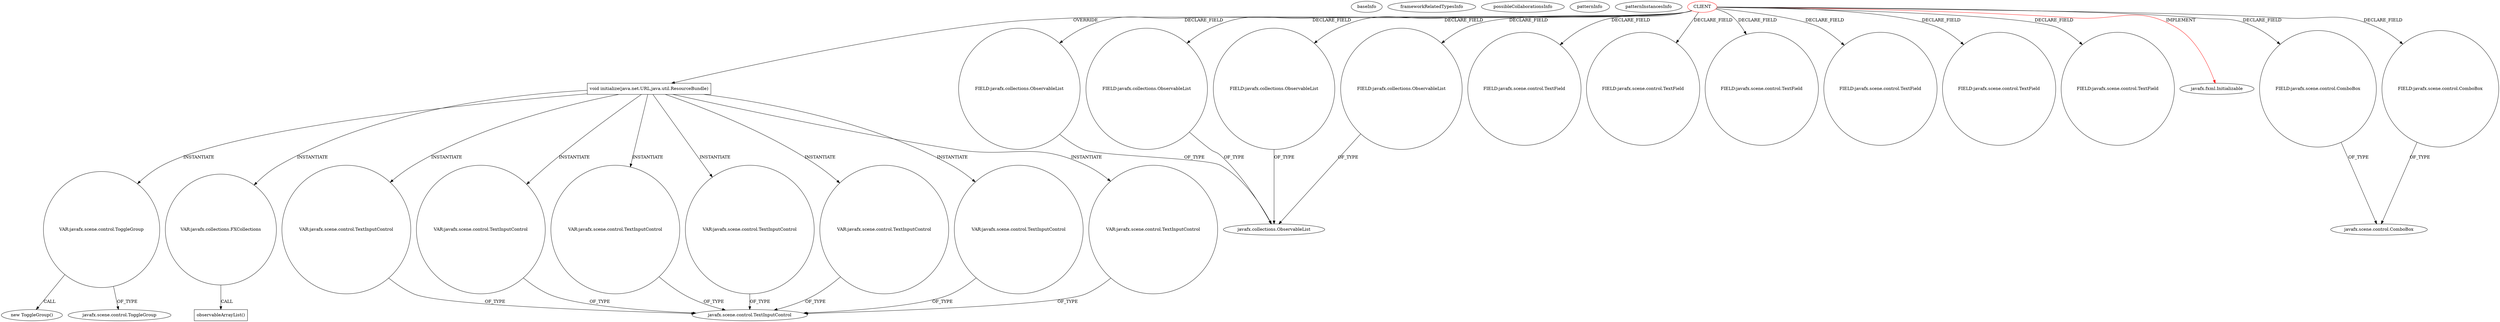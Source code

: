 digraph {
baseInfo[graphId=2540,category="pattern",isAnonymous=false,possibleRelation=false]
frameworkRelatedTypesInfo[0="javafx.fxml.Initializable"]
possibleCollaborationsInfo[]
patternInfo[frequency=2.0,patternRootClient=0]
patternInstancesInfo[0="killjoy64-Scouting~/killjoy64-Scouting/Scouting-master/Robotics Scouting Client/src/org/petoskeypaladins/scouting/client/Controller.java~Controller~3456",1="bianconejo-CEFX~/bianconejo-CEFX/CEFX-master/src/cefx/CECommandeController.java~CECommandeController~2084"]
80[label="new ToggleGroup()",vertexType="CONSTRUCTOR_CALL",isFrameworkType=false]
81[label="VAR:javafx.scene.control.ToggleGroup",vertexType="VARIABLE_EXPRESION",isFrameworkType=false,shape=circle]
76[label="void initialize(java.net.URL,java.util.ResourceBundle)",vertexType="OVERRIDING_METHOD_DECLARATION",isFrameworkType=false,shape=box]
0[label="CLIENT",vertexType="ROOT_CLIENT_CLASS_DECLARATION",isFrameworkType=false,color=red]
83[label="VAR:javafx.collections.FXCollections",vertexType="VARIABLE_EXPRESION",isFrameworkType=false,shape=circle]
46[label="FIELD:javafx.collections.ObservableList",vertexType="FIELD_DECLARATION",isFrameworkType=false,shape=circle]
31[label="javafx.collections.ObservableList",vertexType="FRAMEWORK_INTERFACE_TYPE",isFrameworkType=false]
74[label="FIELD:javafx.collections.ObservableList",vertexType="FIELD_DECLARATION",isFrameworkType=false,shape=circle]
30[label="FIELD:javafx.collections.ObservableList",vertexType="FIELD_DECLARATION",isFrameworkType=false,shape=circle]
42[label="FIELD:javafx.collections.ObservableList",vertexType="FIELD_DECLARATION",isFrameworkType=false,shape=circle]
104[label="VAR:javafx.scene.control.TextInputControl",vertexType="VARIABLE_EXPRESION",isFrameworkType=false,shape=circle]
95[label="VAR:javafx.scene.control.TextInputControl",vertexType="VARIABLE_EXPRESION",isFrameworkType=false,shape=circle]
143[label="VAR:javafx.scene.control.TextInputControl",vertexType="VARIABLE_EXPRESION",isFrameworkType=false,shape=circle]
92[label="VAR:javafx.scene.control.TextInputControl",vertexType="VARIABLE_EXPRESION",isFrameworkType=false,shape=circle]
148[label="VAR:javafx.scene.control.TextInputControl",vertexType="VARIABLE_EXPRESION",isFrameworkType=false,shape=circle]
98[label="VAR:javafx.scene.control.TextInputControl",vertexType="VARIABLE_EXPRESION",isFrameworkType=false,shape=circle]
101[label="VAR:javafx.scene.control.TextInputControl",vertexType="VARIABLE_EXPRESION",isFrameworkType=false,shape=circle]
45[label="javafx.scene.control.ToggleGroup",vertexType="FRAMEWORK_CLASS_TYPE",isFrameworkType=false]
94[label="javafx.scene.control.TextInputControl",vertexType="FRAMEWORK_CLASS_TYPE",isFrameworkType=false]
70[label="FIELD:javafx.scene.control.TextField",vertexType="FIELD_DECLARATION",isFrameworkType=false,shape=circle]
34[label="FIELD:javafx.scene.control.TextField",vertexType="FIELD_DECLARATION",isFrameworkType=false,shape=circle]
72[label="FIELD:javafx.scene.control.TextField",vertexType="FIELD_DECLARATION",isFrameworkType=false,shape=circle]
50[label="FIELD:javafx.scene.control.TextField",vertexType="FIELD_DECLARATION",isFrameworkType=false,shape=circle]
48[label="FIELD:javafx.scene.control.TextField",vertexType="FIELD_DECLARATION",isFrameworkType=false,shape=circle]
32[label="FIELD:javafx.scene.control.TextField",vertexType="FIELD_DECLARATION",isFrameworkType=false,shape=circle]
91[label="observableArrayList()",vertexType="INSIDE_CALL",isFrameworkType=false,shape=box]
1[label="javafx.fxml.Initializable",vertexType="FRAMEWORK_INTERFACE_TYPE",isFrameworkType=false]
60[label="FIELD:javafx.scene.control.ComboBox",vertexType="FIELD_DECLARATION",isFrameworkType=false,shape=circle]
3[label="javafx.scene.control.ComboBox",vertexType="FRAMEWORK_CLASS_TYPE",isFrameworkType=false]
2[label="FIELD:javafx.scene.control.ComboBox",vertexType="FIELD_DECLARATION",isFrameworkType=false,shape=circle]
46->31[label="OF_TYPE"]
42->31[label="OF_TYPE"]
81->45[label="OF_TYPE"]
0->72[label="DECLARE_FIELD"]
0->42[label="DECLARE_FIELD"]
60->3[label="OF_TYPE"]
2->3[label="OF_TYPE"]
104->94[label="OF_TYPE"]
76->98[label="INSTANTIATE"]
76->83[label="INSTANTIATE"]
0->34[label="DECLARE_FIELD"]
0->50[label="DECLARE_FIELD"]
143->94[label="OF_TYPE"]
30->31[label="OF_TYPE"]
83->91[label="CALL"]
76->143[label="INSTANTIATE"]
76->92[label="INSTANTIATE"]
0->60[label="DECLARE_FIELD"]
98->94[label="OF_TYPE"]
101->94[label="OF_TYPE"]
0->74[label="DECLARE_FIELD"]
0->46[label="DECLARE_FIELD"]
0->2[label="DECLARE_FIELD"]
95->94[label="OF_TYPE"]
76->101[label="INSTANTIATE"]
0->76[label="OVERRIDE"]
76->95[label="INSTANTIATE"]
0->70[label="DECLARE_FIELD"]
0->48[label="DECLARE_FIELD"]
74->31[label="OF_TYPE"]
0->32[label="DECLARE_FIELD"]
76->148[label="INSTANTIATE"]
81->80[label="CALL"]
76->104[label="INSTANTIATE"]
92->94[label="OF_TYPE"]
76->81[label="INSTANTIATE"]
0->1[label="IMPLEMENT",color=red]
0->30[label="DECLARE_FIELD"]
148->94[label="OF_TYPE"]
}
